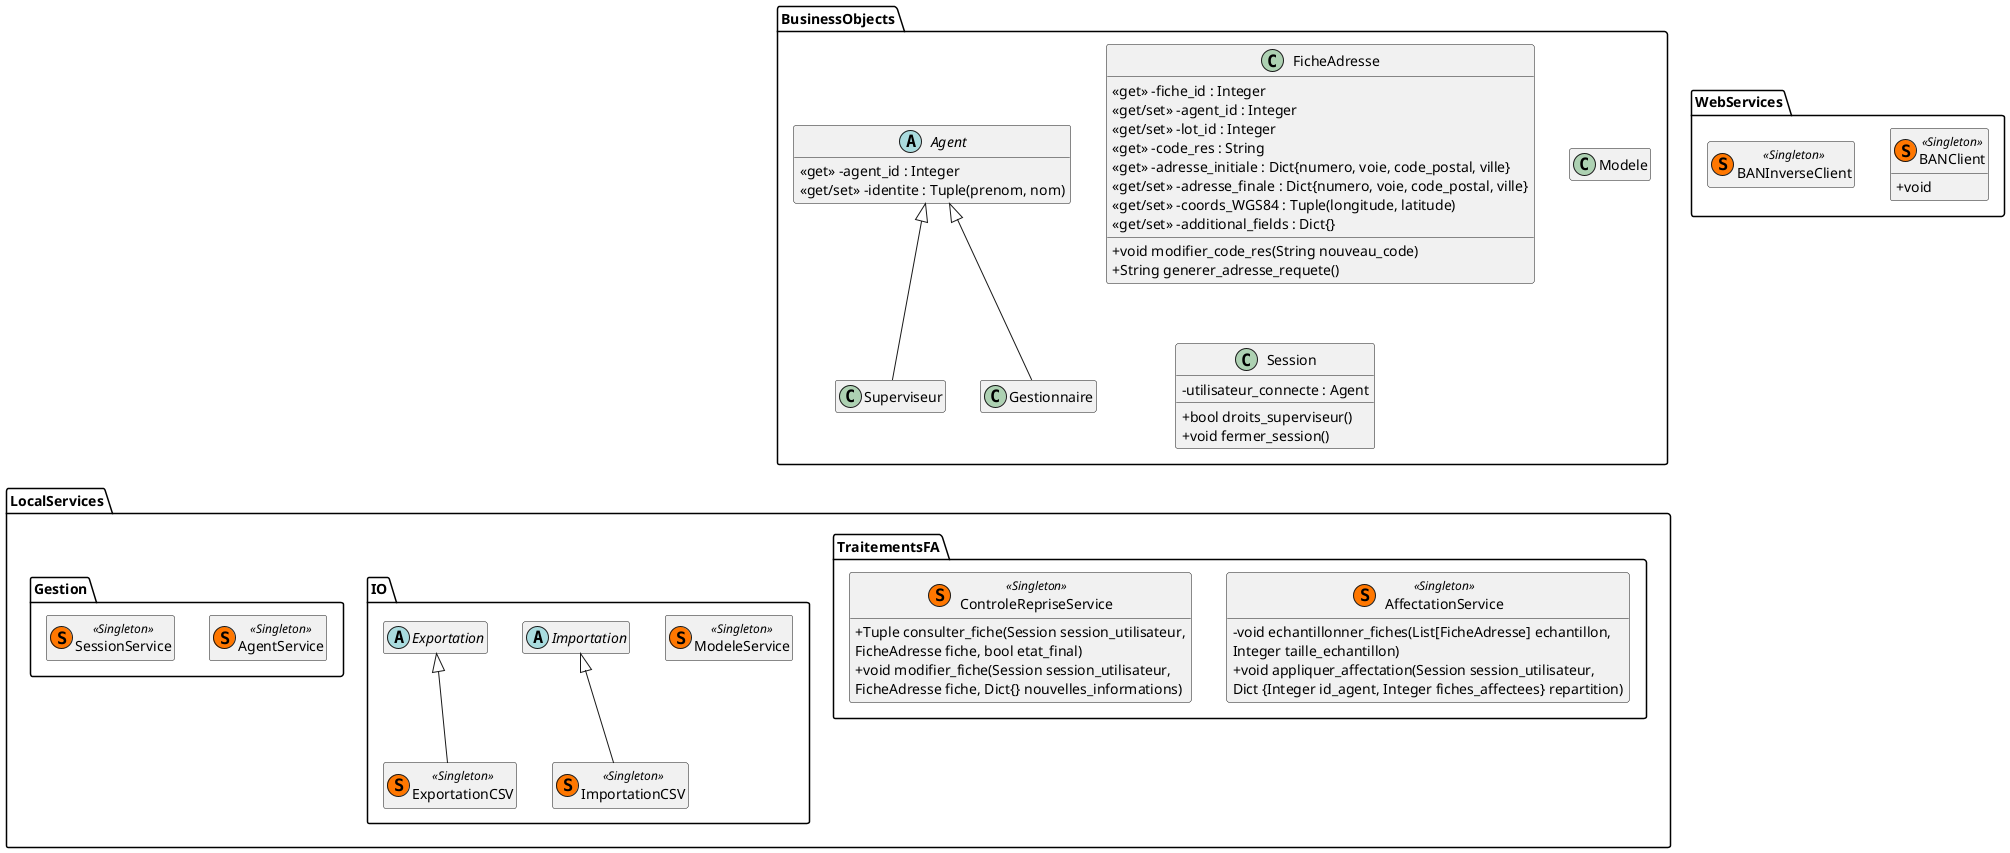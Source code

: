 @startuml "classes_business"
skinparam classAttributeIconSize 0
hide empty members

class BusinessObjects.FicheAdresse {
    <<get>> -fiche_id : Integer
    <<get/set>> -agent_id : Integer
    <<get/set>> -lot_id : Integer
    <<get>> -code_res : String
    {field} <<get>> -adresse_initiale : Dict{numero, voie, code_postal, ville}
    {field} <<get/set>> -adresse_finale : Dict{numero, voie, code_postal, ville}
    {field} <<get/set>> -coords_WGS84 : Tuple(longitude, latitude)
    <<get/set>> -additional_fields : Dict{}
    +void modifier_code_res(String nouveau_code)
    +String generer_adresse_requete()
}
abstract BusinessObjects.Agent {
    <<get>> -agent_id : Integer
    {field} <<get/set>> -identite : Tuple(prenom, nom)
}
class BusinessObjects.Superviseur
class BusinessObjects.Gestionnaire
BusinessObjects.Agent <|-- BusinessObjects.Superviseur
BusinessObjects.Agent <|-- BusinessObjects.Gestionnaire
class BusinessObjects.Modele
class BusinessObjects.Session {
    -utilisateur_connecte : Agent
    +bool droits_superviseur()
    +void fermer_session()
}

class LocalServices.TraitementsFA.AffectationService << (S,#FF7700) Singleton >> {
    -void echantillonner_fiches(List[FicheAdresse] echantillon,
    Integer taille_echantillon)
    +void appliquer_affectation(Session session_utilisateur,
    Dict {Integer id_agent, Integer fiches_affectees} repartition)
}
class LocalServices.TraitementsFA.ControleRepriseService << (S,#FF7700) Singleton >> {
    +Tuple consulter_fiche(Session session_utilisateur,
    FicheAdresse fiche, bool etat_final)
    +void modifier_fiche(Session session_utilisateur,
    FicheAdresse fiche, Dict{} nouvelles_informations)
}

abstract LocalServices.IO.Importation
class LocalServices.IO.ImportationCSV << (S,#FF7700) Singleton >>
LocalServices.IO.Importation <|-- LocalServices.IO.ImportationCSV
abstract LocalServices.IO.Exportation
class LocalServices.IO.ExportationCSV << (S,#FF7700) Singleton >>
LocalServices.IO.Exportation <|-- LocalServices.IO.ExportationCSV
class LocalServices.IO.ModeleService << (S,#FF7700) Singleton >>    

class LocalServices.Gestion.SessionService << (S,#FF7700) Singleton >>
class LocalServices.Gestion.AgentService << (S,#FF7700) Singleton >>

class WebServices.BANClient << (S,#FF7700) Singleton >> {
    +void 
}
class WebServices.BANInverseClient << (S,#FF7700) Singleton >>

BusinessObjects.Agent -[hidden]--> LocalServices.TraitementsFA.AffectationService
LocalServices.TraitementsFA.AffectationService -[hidden]> LocalServices.IO.ModeleService
LocalServices.IO.ModeleService -[hidden]> LocalServices.Gestion.AgentService
@enduml
